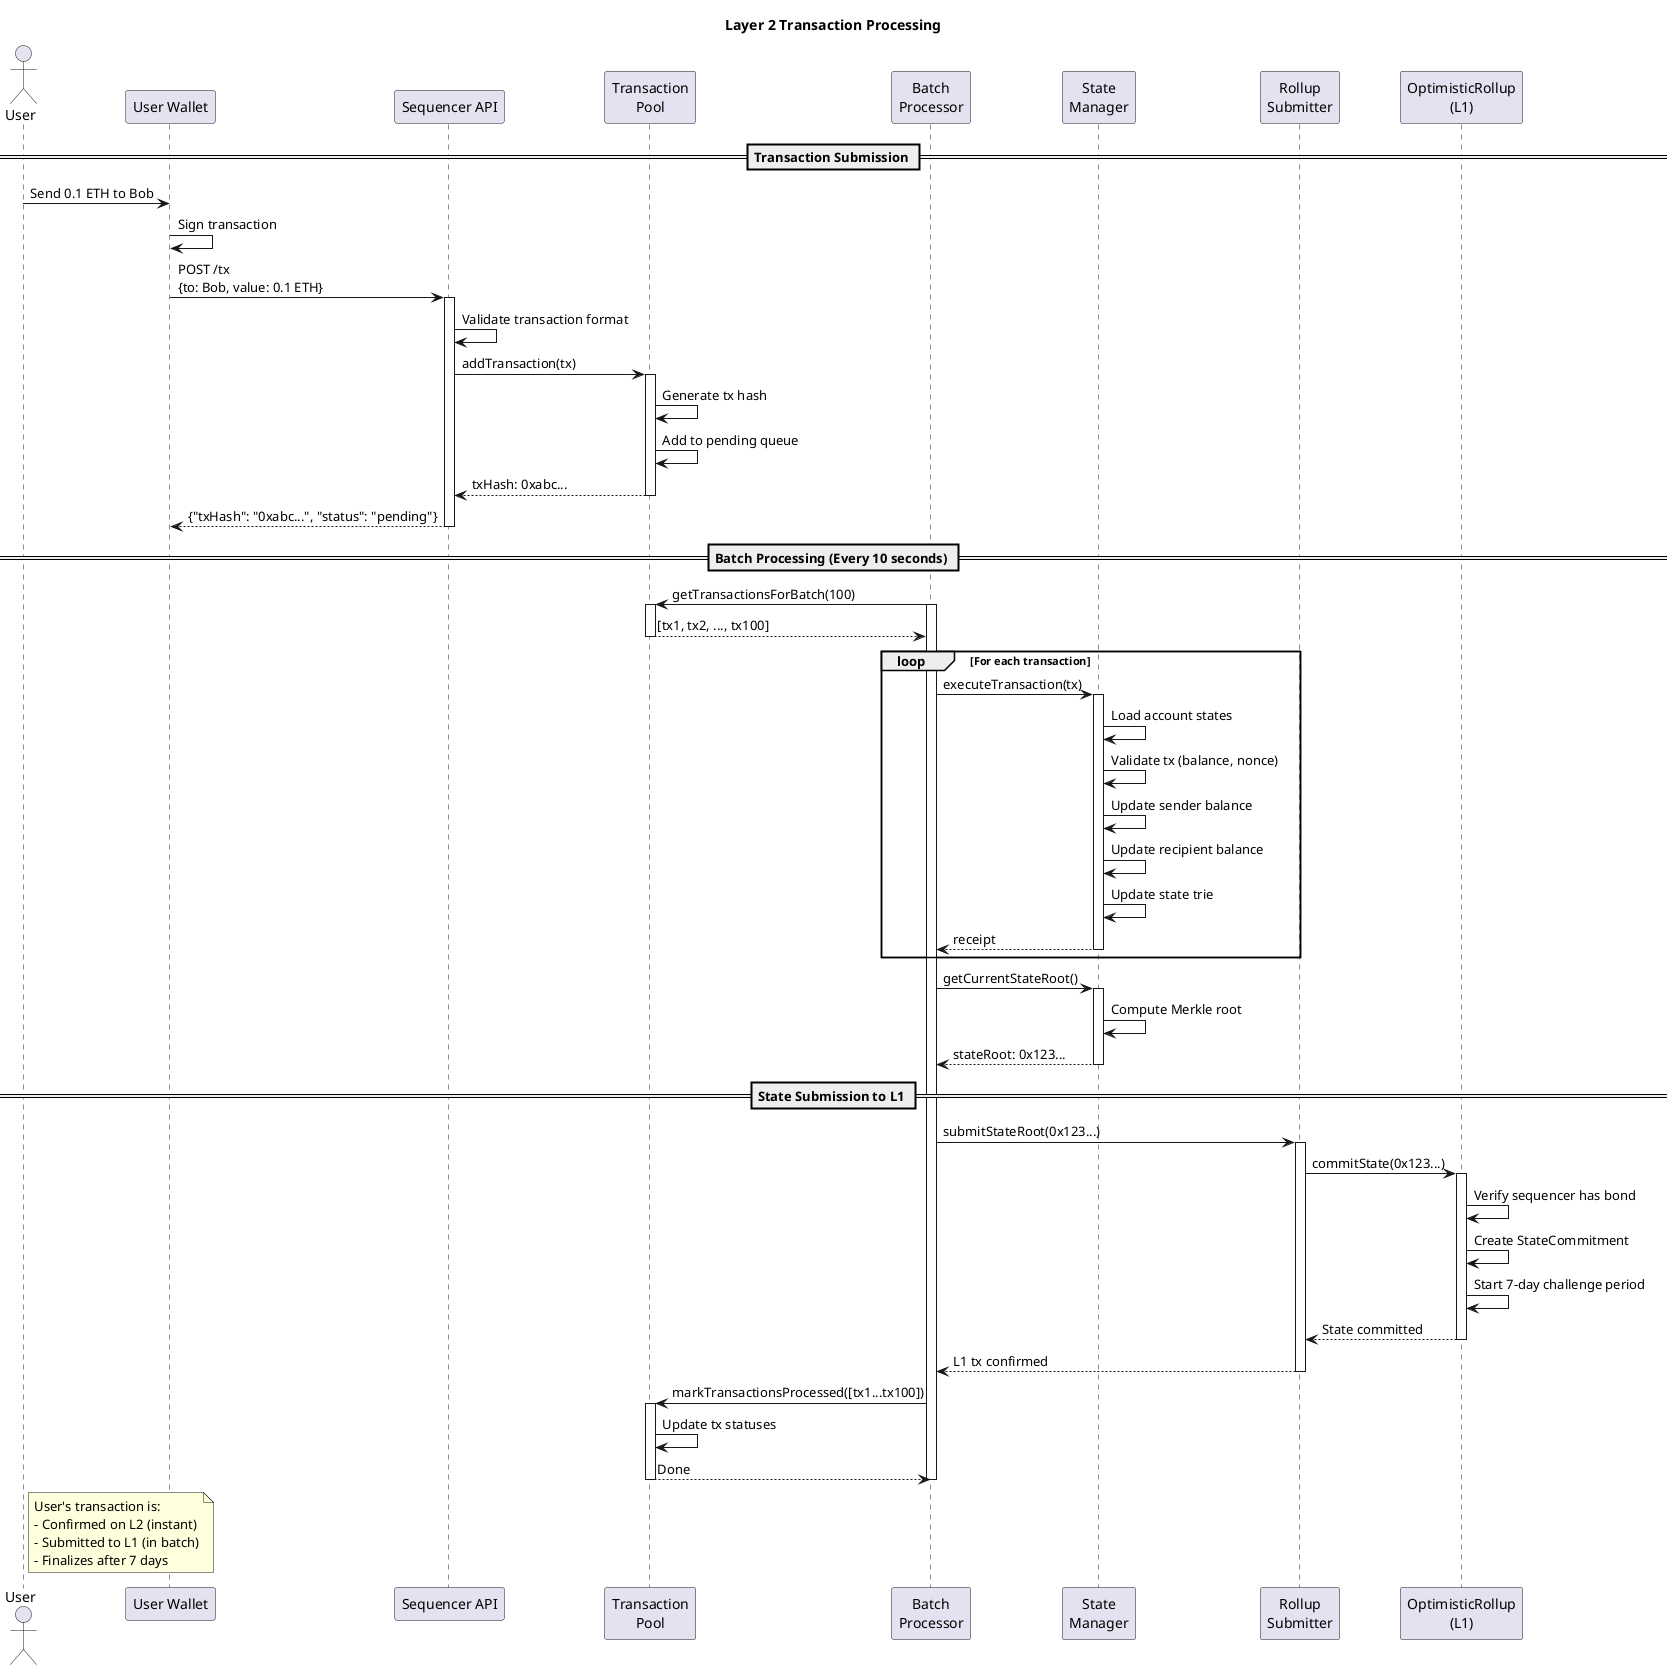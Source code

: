 @startuml L2 Transaction Flow
title Layer 2 Transaction Processing

actor User
participant "User Wallet" as Wallet
participant "Sequencer API" as API
participant "Transaction\nPool" as TxPool
participant "Batch\nProcessor" as Batch
participant "State\nManager" as State
participant "Rollup\nSubmitter" as Submitter
participant "OptimisticRollup\n(L1)" as Rollup

== Transaction Submission ==
User -> Wallet: Send 0.1 ETH to Bob
Wallet -> Wallet: Sign transaction
Wallet -> API: POST /tx\n{to: Bob, value: 0.1 ETH}
activate API
API -> API: Validate transaction format
API -> TxPool: addTransaction(tx)
activate TxPool
TxPool -> TxPool: Generate tx hash
TxPool -> TxPool: Add to pending queue
TxPool --> API: txHash: 0xabc...
deactivate TxPool
API --> Wallet: {"txHash": "0xabc...", "status": "pending"}
deactivate API

== Batch Processing (Every 10 seconds) ==
Batch -> TxPool: getTransactionsForBatch(100)
activate Batch
activate TxPool
TxPool --> Batch: [tx1, tx2, ..., tx100]
deactivate TxPool

loop For each transaction
    Batch -> State: executeTransaction(tx)
    activate State
    State -> State: Load account states
    State -> State: Validate tx (balance, nonce)
    State -> State: Update sender balance
    State -> State: Update recipient balance
    State -> State: Update state trie
    State --> Batch: receipt
    deactivate State
end

Batch -> State: getCurrentStateRoot()
activate State
State -> State: Compute Merkle root
State --> Batch: stateRoot: 0x123...
deactivate State

== State Submission to L1 ==
Batch -> Submitter: submitStateRoot(0x123...)
activate Submitter
Submitter -> Rollup: commitState(0x123...)
activate Rollup
Rollup -> Rollup: Verify sequencer has bond
Rollup -> Rollup: Create StateCommitment
Rollup -> Rollup: Start 7-day challenge period
Rollup --> Submitter: State committed
deactivate Rollup
Submitter --> Batch: L1 tx confirmed
deactivate Submitter

Batch -> TxPool: markTransactionsProcessed([tx1...tx100])
activate TxPool
TxPool -> TxPool: Update tx statuses
TxPool --> Batch: Done
deactivate TxPool
deactivate Batch

note right of User
  User's transaction is:
  - Confirmed on L2 (instant)
  - Submitted to L1 (in batch)
  - Finalizes after 7 days
end note

@enduml